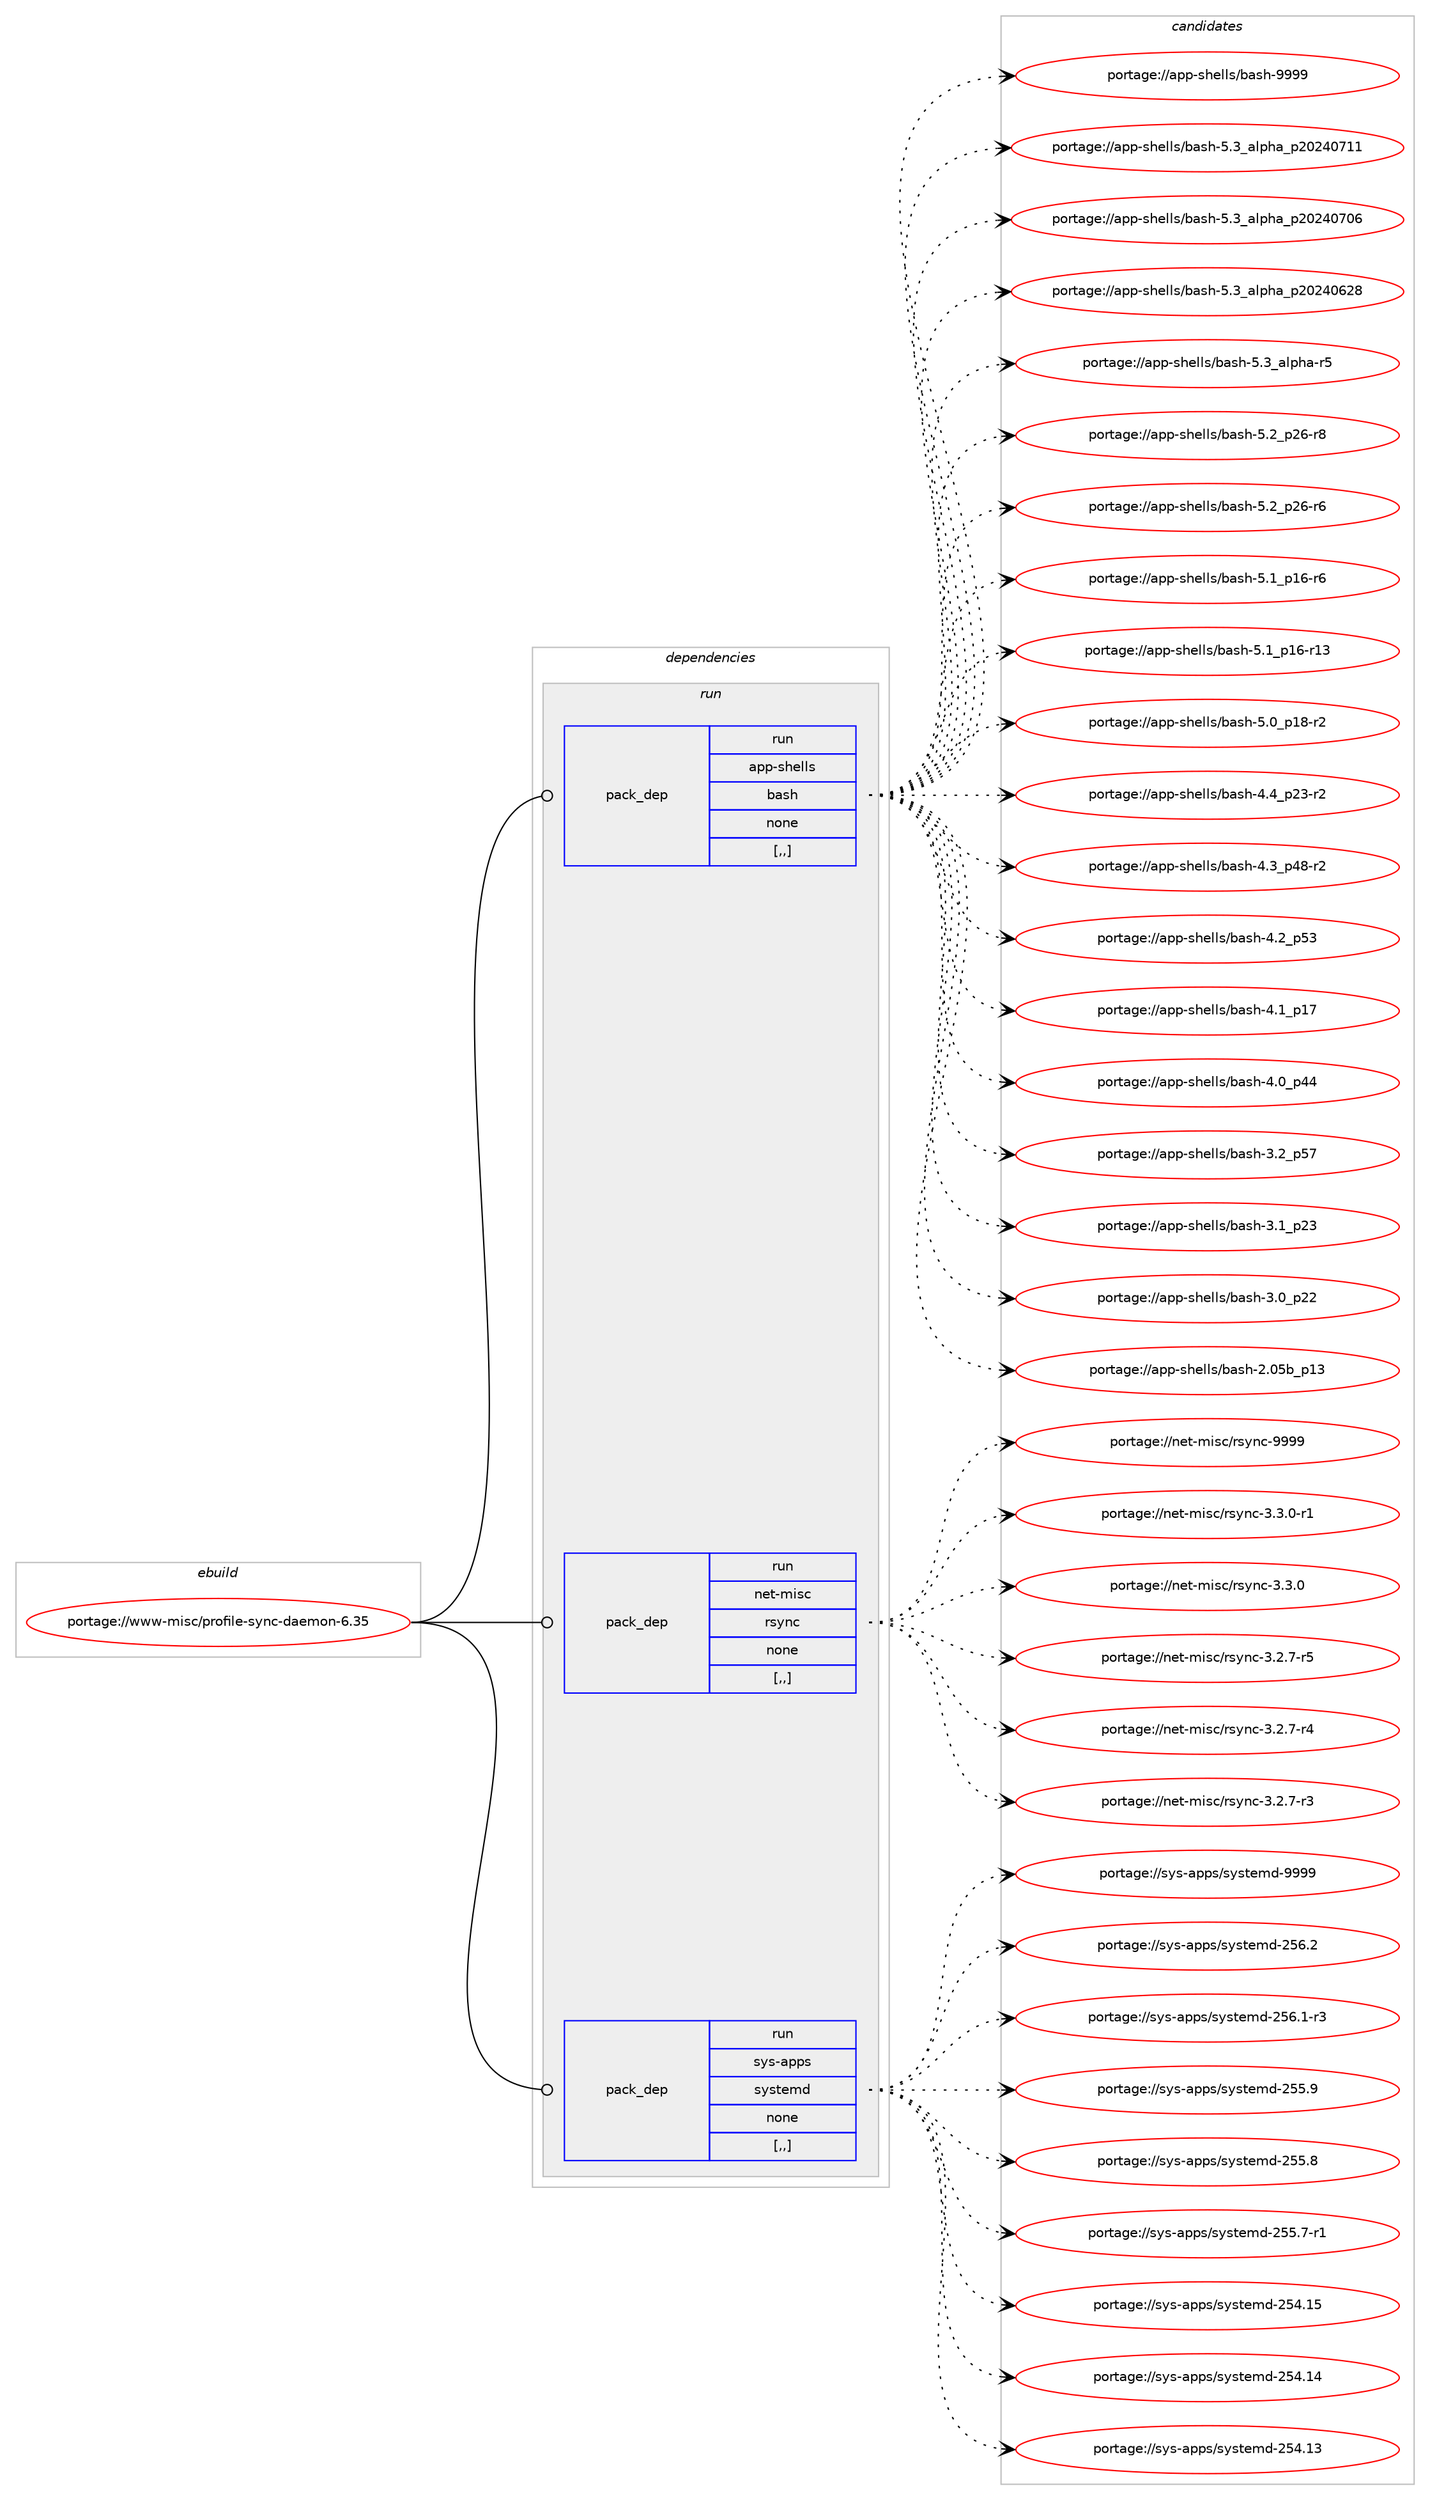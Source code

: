 digraph prolog {

# *************
# Graph options
# *************

newrank=true;
concentrate=true;
compound=true;
graph [rankdir=LR,fontname=Helvetica,fontsize=10,ranksep=1.5];#, ranksep=2.5, nodesep=0.2];
edge  [arrowhead=vee];
node  [fontname=Helvetica,fontsize=10];

# **********
# The ebuild
# **********

subgraph cluster_leftcol {
color=gray;
label=<<i>ebuild</i>>;
id [label="portage://www-misc/profile-sync-daemon-6.35", color=red, width=4, href="../www-misc/profile-sync-daemon-6.35.svg"];
}

# ****************
# The dependencies
# ****************

subgraph cluster_midcol {
color=gray;
label=<<i>dependencies</i>>;
subgraph cluster_compile {
fillcolor="#eeeeee";
style=filled;
label=<<i>compile</i>>;
}
subgraph cluster_compileandrun {
fillcolor="#eeeeee";
style=filled;
label=<<i>compile and run</i>>;
}
subgraph cluster_run {
fillcolor="#eeeeee";
style=filled;
label=<<i>run</i>>;
subgraph pack326665 {
dependency449655 [label=<<TABLE BORDER="0" CELLBORDER="1" CELLSPACING="0" CELLPADDING="4" WIDTH="220"><TR><TD ROWSPAN="6" CELLPADDING="30">pack_dep</TD></TR><TR><TD WIDTH="110">run</TD></TR><TR><TD>app-shells</TD></TR><TR><TD>bash</TD></TR><TR><TD>none</TD></TR><TR><TD>[,,]</TD></TR></TABLE>>, shape=none, color=blue];
}
id:e -> dependency449655:w [weight=20,style="solid",arrowhead="odot"];
subgraph pack326666 {
dependency449656 [label=<<TABLE BORDER="0" CELLBORDER="1" CELLSPACING="0" CELLPADDING="4" WIDTH="220"><TR><TD ROWSPAN="6" CELLPADDING="30">pack_dep</TD></TR><TR><TD WIDTH="110">run</TD></TR><TR><TD>net-misc</TD></TR><TR><TD>rsync</TD></TR><TR><TD>none</TD></TR><TR><TD>[,,]</TD></TR></TABLE>>, shape=none, color=blue];
}
id:e -> dependency449656:w [weight=20,style="solid",arrowhead="odot"];
subgraph pack326667 {
dependency449657 [label=<<TABLE BORDER="0" CELLBORDER="1" CELLSPACING="0" CELLPADDING="4" WIDTH="220"><TR><TD ROWSPAN="6" CELLPADDING="30">pack_dep</TD></TR><TR><TD WIDTH="110">run</TD></TR><TR><TD>sys-apps</TD></TR><TR><TD>systemd</TD></TR><TR><TD>none</TD></TR><TR><TD>[,,]</TD></TR></TABLE>>, shape=none, color=blue];
}
id:e -> dependency449657:w [weight=20,style="solid",arrowhead="odot"];
}
}

# **************
# The candidates
# **************

subgraph cluster_choices {
rank=same;
color=gray;
label=<<i>candidates</i>>;

subgraph choice326665 {
color=black;
nodesep=1;
choice97112112451151041011081081154798971151044557575757 [label="portage://app-shells/bash-9999", color=red, width=4,href="../app-shells/bash-9999.svg"];
choice971121124511510410110810811547989711510445534651959710811210497951125048505248554949 [label="portage://app-shells/bash-5.3_alpha_p20240711", color=red, width=4,href="../app-shells/bash-5.3_alpha_p20240711.svg"];
choice971121124511510410110810811547989711510445534651959710811210497951125048505248554854 [label="portage://app-shells/bash-5.3_alpha_p20240706", color=red, width=4,href="../app-shells/bash-5.3_alpha_p20240706.svg"];
choice971121124511510410110810811547989711510445534651959710811210497951125048505248545056 [label="portage://app-shells/bash-5.3_alpha_p20240628", color=red, width=4,href="../app-shells/bash-5.3_alpha_p20240628.svg"];
choice9711211245115104101108108115479897115104455346519597108112104974511453 [label="portage://app-shells/bash-5.3_alpha-r5", color=red, width=4,href="../app-shells/bash-5.3_alpha-r5.svg"];
choice9711211245115104101108108115479897115104455346509511250544511456 [label="portage://app-shells/bash-5.2_p26-r8", color=red, width=4,href="../app-shells/bash-5.2_p26-r8.svg"];
choice9711211245115104101108108115479897115104455346509511250544511454 [label="portage://app-shells/bash-5.2_p26-r6", color=red, width=4,href="../app-shells/bash-5.2_p26-r6.svg"];
choice9711211245115104101108108115479897115104455346499511249544511454 [label="portage://app-shells/bash-5.1_p16-r6", color=red, width=4,href="../app-shells/bash-5.1_p16-r6.svg"];
choice971121124511510410110810811547989711510445534649951124954451144951 [label="portage://app-shells/bash-5.1_p16-r13", color=red, width=4,href="../app-shells/bash-5.1_p16-r13.svg"];
choice9711211245115104101108108115479897115104455346489511249564511450 [label="portage://app-shells/bash-5.0_p18-r2", color=red, width=4,href="../app-shells/bash-5.0_p18-r2.svg"];
choice9711211245115104101108108115479897115104455246529511250514511450 [label="portage://app-shells/bash-4.4_p23-r2", color=red, width=4,href="../app-shells/bash-4.4_p23-r2.svg"];
choice9711211245115104101108108115479897115104455246519511252564511450 [label="portage://app-shells/bash-4.3_p48-r2", color=red, width=4,href="../app-shells/bash-4.3_p48-r2.svg"];
choice971121124511510410110810811547989711510445524650951125351 [label="portage://app-shells/bash-4.2_p53", color=red, width=4,href="../app-shells/bash-4.2_p53.svg"];
choice971121124511510410110810811547989711510445524649951124955 [label="portage://app-shells/bash-4.1_p17", color=red, width=4,href="../app-shells/bash-4.1_p17.svg"];
choice971121124511510410110810811547989711510445524648951125252 [label="portage://app-shells/bash-4.0_p44", color=red, width=4,href="../app-shells/bash-4.0_p44.svg"];
choice971121124511510410110810811547989711510445514650951125355 [label="portage://app-shells/bash-3.2_p57", color=red, width=4,href="../app-shells/bash-3.2_p57.svg"];
choice971121124511510410110810811547989711510445514649951125051 [label="portage://app-shells/bash-3.1_p23", color=red, width=4,href="../app-shells/bash-3.1_p23.svg"];
choice971121124511510410110810811547989711510445514648951125050 [label="portage://app-shells/bash-3.0_p22", color=red, width=4,href="../app-shells/bash-3.0_p22.svg"];
choice9711211245115104101108108115479897115104455046485398951124951 [label="portage://app-shells/bash-2.05b_p13", color=red, width=4,href="../app-shells/bash-2.05b_p13.svg"];
dependency449655:e -> choice97112112451151041011081081154798971151044557575757:w [style=dotted,weight="100"];
dependency449655:e -> choice971121124511510410110810811547989711510445534651959710811210497951125048505248554949:w [style=dotted,weight="100"];
dependency449655:e -> choice971121124511510410110810811547989711510445534651959710811210497951125048505248554854:w [style=dotted,weight="100"];
dependency449655:e -> choice971121124511510410110810811547989711510445534651959710811210497951125048505248545056:w [style=dotted,weight="100"];
dependency449655:e -> choice9711211245115104101108108115479897115104455346519597108112104974511453:w [style=dotted,weight="100"];
dependency449655:e -> choice9711211245115104101108108115479897115104455346509511250544511456:w [style=dotted,weight="100"];
dependency449655:e -> choice9711211245115104101108108115479897115104455346509511250544511454:w [style=dotted,weight="100"];
dependency449655:e -> choice9711211245115104101108108115479897115104455346499511249544511454:w [style=dotted,weight="100"];
dependency449655:e -> choice971121124511510410110810811547989711510445534649951124954451144951:w [style=dotted,weight="100"];
dependency449655:e -> choice9711211245115104101108108115479897115104455346489511249564511450:w [style=dotted,weight="100"];
dependency449655:e -> choice9711211245115104101108108115479897115104455246529511250514511450:w [style=dotted,weight="100"];
dependency449655:e -> choice9711211245115104101108108115479897115104455246519511252564511450:w [style=dotted,weight="100"];
dependency449655:e -> choice971121124511510410110810811547989711510445524650951125351:w [style=dotted,weight="100"];
dependency449655:e -> choice971121124511510410110810811547989711510445524649951124955:w [style=dotted,weight="100"];
dependency449655:e -> choice971121124511510410110810811547989711510445524648951125252:w [style=dotted,weight="100"];
dependency449655:e -> choice971121124511510410110810811547989711510445514650951125355:w [style=dotted,weight="100"];
dependency449655:e -> choice971121124511510410110810811547989711510445514649951125051:w [style=dotted,weight="100"];
dependency449655:e -> choice971121124511510410110810811547989711510445514648951125050:w [style=dotted,weight="100"];
dependency449655:e -> choice9711211245115104101108108115479897115104455046485398951124951:w [style=dotted,weight="100"];
}
subgraph choice326666 {
color=black;
nodesep=1;
choice110101116451091051159947114115121110994557575757 [label="portage://net-misc/rsync-9999", color=red, width=4,href="../net-misc/rsync-9999.svg"];
choice110101116451091051159947114115121110994551465146484511449 [label="portage://net-misc/rsync-3.3.0-r1", color=red, width=4,href="../net-misc/rsync-3.3.0-r1.svg"];
choice11010111645109105115994711411512111099455146514648 [label="portage://net-misc/rsync-3.3.0", color=red, width=4,href="../net-misc/rsync-3.3.0.svg"];
choice110101116451091051159947114115121110994551465046554511453 [label="portage://net-misc/rsync-3.2.7-r5", color=red, width=4,href="../net-misc/rsync-3.2.7-r5.svg"];
choice110101116451091051159947114115121110994551465046554511452 [label="portage://net-misc/rsync-3.2.7-r4", color=red, width=4,href="../net-misc/rsync-3.2.7-r4.svg"];
choice110101116451091051159947114115121110994551465046554511451 [label="portage://net-misc/rsync-3.2.7-r3", color=red, width=4,href="../net-misc/rsync-3.2.7-r3.svg"];
dependency449656:e -> choice110101116451091051159947114115121110994557575757:w [style=dotted,weight="100"];
dependency449656:e -> choice110101116451091051159947114115121110994551465146484511449:w [style=dotted,weight="100"];
dependency449656:e -> choice11010111645109105115994711411512111099455146514648:w [style=dotted,weight="100"];
dependency449656:e -> choice110101116451091051159947114115121110994551465046554511453:w [style=dotted,weight="100"];
dependency449656:e -> choice110101116451091051159947114115121110994551465046554511452:w [style=dotted,weight="100"];
dependency449656:e -> choice110101116451091051159947114115121110994551465046554511451:w [style=dotted,weight="100"];
}
subgraph choice326667 {
color=black;
nodesep=1;
choice1151211154597112112115471151211151161011091004557575757 [label="portage://sys-apps/systemd-9999", color=red, width=4,href="../sys-apps/systemd-9999.svg"];
choice115121115459711211211547115121115116101109100455053544650 [label="portage://sys-apps/systemd-256.2", color=red, width=4,href="../sys-apps/systemd-256.2.svg"];
choice1151211154597112112115471151211151161011091004550535446494511451 [label="portage://sys-apps/systemd-256.1-r3", color=red, width=4,href="../sys-apps/systemd-256.1-r3.svg"];
choice115121115459711211211547115121115116101109100455053534657 [label="portage://sys-apps/systemd-255.9", color=red, width=4,href="../sys-apps/systemd-255.9.svg"];
choice115121115459711211211547115121115116101109100455053534656 [label="portage://sys-apps/systemd-255.8", color=red, width=4,href="../sys-apps/systemd-255.8.svg"];
choice1151211154597112112115471151211151161011091004550535346554511449 [label="portage://sys-apps/systemd-255.7-r1", color=red, width=4,href="../sys-apps/systemd-255.7-r1.svg"];
choice11512111545971121121154711512111511610110910045505352464953 [label="portage://sys-apps/systemd-254.15", color=red, width=4,href="../sys-apps/systemd-254.15.svg"];
choice11512111545971121121154711512111511610110910045505352464952 [label="portage://sys-apps/systemd-254.14", color=red, width=4,href="../sys-apps/systemd-254.14.svg"];
choice11512111545971121121154711512111511610110910045505352464951 [label="portage://sys-apps/systemd-254.13", color=red, width=4,href="../sys-apps/systemd-254.13.svg"];
dependency449657:e -> choice1151211154597112112115471151211151161011091004557575757:w [style=dotted,weight="100"];
dependency449657:e -> choice115121115459711211211547115121115116101109100455053544650:w [style=dotted,weight="100"];
dependency449657:e -> choice1151211154597112112115471151211151161011091004550535446494511451:w [style=dotted,weight="100"];
dependency449657:e -> choice115121115459711211211547115121115116101109100455053534657:w [style=dotted,weight="100"];
dependency449657:e -> choice115121115459711211211547115121115116101109100455053534656:w [style=dotted,weight="100"];
dependency449657:e -> choice1151211154597112112115471151211151161011091004550535346554511449:w [style=dotted,weight="100"];
dependency449657:e -> choice11512111545971121121154711512111511610110910045505352464953:w [style=dotted,weight="100"];
dependency449657:e -> choice11512111545971121121154711512111511610110910045505352464952:w [style=dotted,weight="100"];
dependency449657:e -> choice11512111545971121121154711512111511610110910045505352464951:w [style=dotted,weight="100"];
}
}

}
